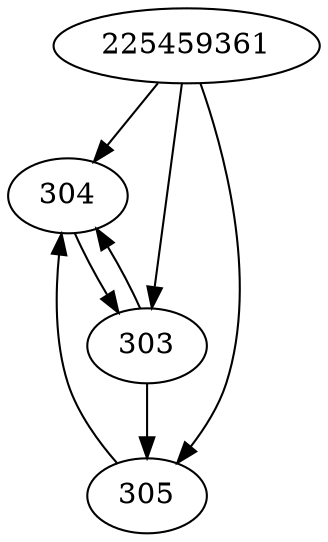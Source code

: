 strict digraph  {
304;
305;
225459361;
303;
304 -> 303;
305 -> 304;
225459361 -> 303;
225459361 -> 304;
225459361 -> 305;
303 -> 305;
303 -> 304;
}
